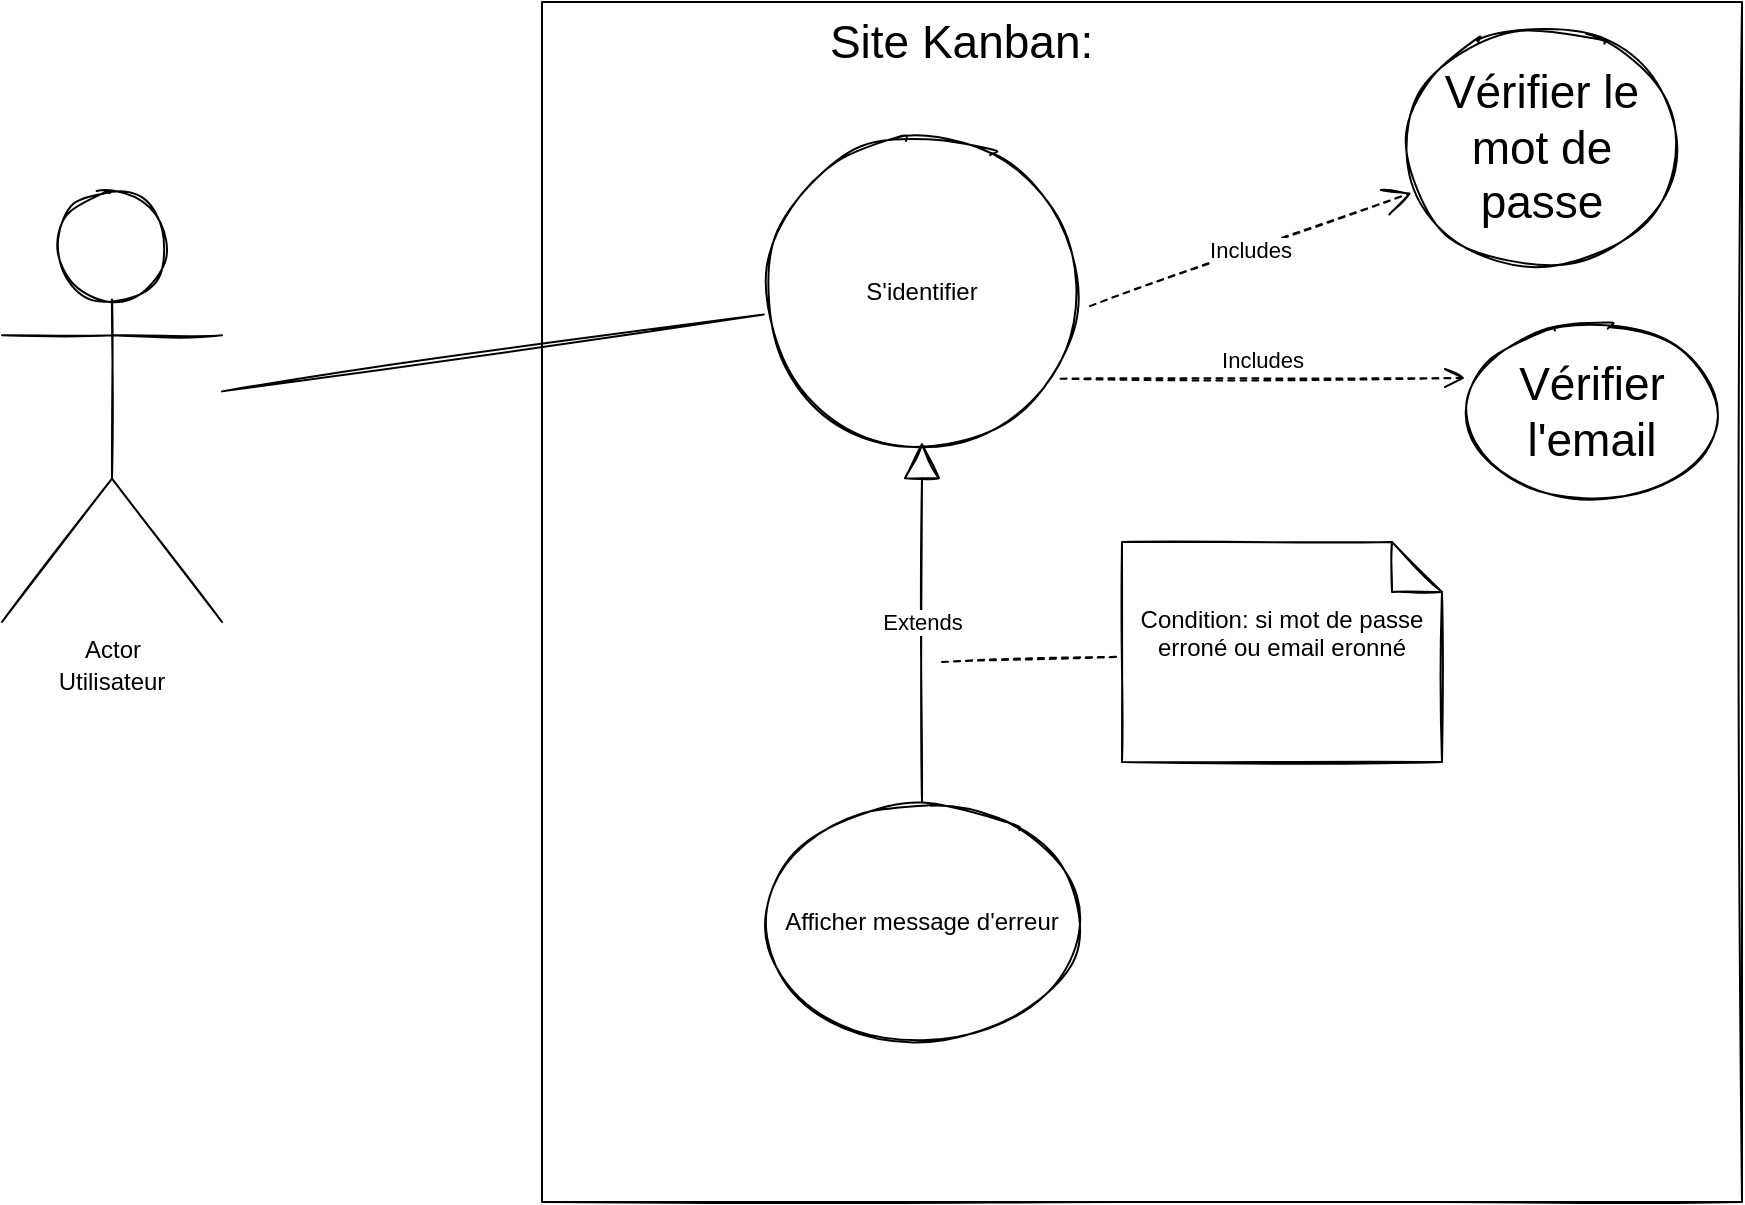 <mxfile version="13.9.9" type="device"><diagram id="aYeOeRVcuBFKrCuAkCec" name="Page-1"><mxGraphModel dx="2062" dy="1182" grid="1" gridSize="10" guides="1" tooltips="1" connect="1" arrows="1" fold="1" page="1" pageScale="1" pageWidth="827" pageHeight="1169" math="0" shadow="0"><root><mxCell id="0"/><mxCell id="1" parent="0"/><mxCell id="Q90egQY1Eifdg6gi6E11-1" value="Utilisateur" style="text;html=1;align=center;verticalAlign=middle;whiteSpace=wrap;rounded=0;sketch=1;" vertex="1" parent="1"><mxGeometry x="80" y="400" width="50" height="20" as="geometry"/></mxCell><mxCell id="Q90egQY1Eifdg6gi6E11-2" value="" style="whiteSpace=wrap;html=1;aspect=fixed;sketch=1;" vertex="1" parent="1"><mxGeometry x="320" y="70" width="600" height="600" as="geometry"/></mxCell><mxCell id="Q90egQY1Eifdg6gi6E11-3" value="Site Kanban:&amp;nbsp;" style="text;html=1;align=center;verticalAlign=middle;whiteSpace=wrap;rounded=0;fontSize=23;sketch=1;" vertex="1" parent="1"><mxGeometry x="440" y="80" width="186" height="20" as="geometry"/></mxCell><mxCell id="Q90egQY1Eifdg6gi6E11-4" value="S'identifier" style="ellipse;whiteSpace=wrap;html=1;sketch=1;" vertex="1" parent="1"><mxGeometry x="430" y="140" width="160" height="150" as="geometry"/></mxCell><mxCell id="Q90egQY1Eifdg6gi6E11-5" value="" style="endArrow=none;html=1;sketch=1;" edge="1" parent="1" source="Q90egQY1Eifdg6gi6E11-10" target="Q90egQY1Eifdg6gi6E11-4"><mxGeometry width="50" height="50" relative="1" as="geometry"><mxPoint x="160" y="250.593" as="sourcePoint"/><mxPoint x="320" y="360" as="targetPoint"/></mxGeometry></mxCell><mxCell id="Q90egQY1Eifdg6gi6E11-6" value="&lt;font style=&quot;font-size: 23px&quot;&gt;Vérifier le mot de passe&lt;/font&gt;" style="ellipse;whiteSpace=wrap;html=1;sketch=1;" vertex="1" parent="1"><mxGeometry x="750" y="80" width="140" height="125" as="geometry"/></mxCell><mxCell id="Q90egQY1Eifdg6gi6E11-7" value="Includes" style="endArrow=open;endSize=12;dashed=1;html=1;exitX=1.025;exitY=0.547;exitDx=0;exitDy=0;sketch=1;exitPerimeter=0;" edge="1" parent="1" source="Q90egQY1Eifdg6gi6E11-4" target="Q90egQY1Eifdg6gi6E11-6"><mxGeometry x="-0.001" width="160" relative="1" as="geometry"><mxPoint x="430" y="210" as="sourcePoint"/><mxPoint x="590" y="210" as="targetPoint"/><Array as="points"/><mxPoint as="offset"/></mxGeometry></mxCell><mxCell id="Q90egQY1Eifdg6gi6E11-8" value="Includes" style="html=1;verticalAlign=bottom;endArrow=open;dashed=1;endSize=8;exitX=0.933;exitY=0.789;exitDx=0;exitDy=0;exitPerimeter=0;sketch=1;entryX=0.012;entryY=0.311;entryDx=0;entryDy=0;entryPerimeter=0;" edge="1" parent="1" source="Q90egQY1Eifdg6gi6E11-4" target="Q90egQY1Eifdg6gi6E11-9"><mxGeometry relative="1" as="geometry"><mxPoint x="550" y="290" as="sourcePoint"/><mxPoint x="470" y="290" as="targetPoint"/></mxGeometry></mxCell><mxCell id="Q90egQY1Eifdg6gi6E11-9" value="&lt;span style=&quot;font-size: 23px&quot;&gt;Vérifier l'email&lt;/span&gt;" style="ellipse;whiteSpace=wrap;html=1;sketch=1;" vertex="1" parent="1"><mxGeometry x="780" y="230" width="130" height="90" as="geometry"/></mxCell><mxCell id="Q90egQY1Eifdg6gi6E11-10" value="Actor" style="shape=umlActor;verticalLabelPosition=bottom;verticalAlign=top;html=1;outlineConnect=0;sketch=1;" vertex="1" parent="1"><mxGeometry x="50" y="165" width="110" height="215" as="geometry"/></mxCell><mxCell id="Q90egQY1Eifdg6gi6E11-15" value="Afficher message d'erreur" style="ellipse;whiteSpace=wrap;html=1;sketch=1;" vertex="1" parent="1"><mxGeometry x="430" y="470" width="160" height="120" as="geometry"/></mxCell><mxCell id="Q90egQY1Eifdg6gi6E11-16" value="Extends" style="endArrow=block;endSize=16;endFill=0;html=1;entryX=0.5;entryY=1;entryDx=0;entryDy=0;sketch=1;" edge="1" parent="1" source="Q90egQY1Eifdg6gi6E11-15" target="Q90egQY1Eifdg6gi6E11-4"><mxGeometry width="160" relative="1" as="geometry"><mxPoint x="820" y="550" as="sourcePoint"/><mxPoint x="980" y="550" as="targetPoint"/></mxGeometry></mxCell><mxCell id="Q90egQY1Eifdg6gi6E11-17" value="Condition: si mot de passe erroné ou email eronné" style="shape=note2;boundedLbl=1;whiteSpace=wrap;html=1;size=25;verticalAlign=top;align=center;sketch=1;" vertex="1" parent="1"><mxGeometry x="610" y="340" width="160" height="110" as="geometry"/></mxCell><mxCell id="Q90egQY1Eifdg6gi6E11-18" value="" style="endArrow=none;dashed=1;html=1;sketch=1;" edge="1" parent="1" target="Q90egQY1Eifdg6gi6E11-17"><mxGeometry width="50" height="50" relative="1" as="geometry"><mxPoint x="520" y="400" as="sourcePoint"/><mxPoint x="930" y="530" as="targetPoint"/></mxGeometry></mxCell></root></mxGraphModel></diagram></mxfile>